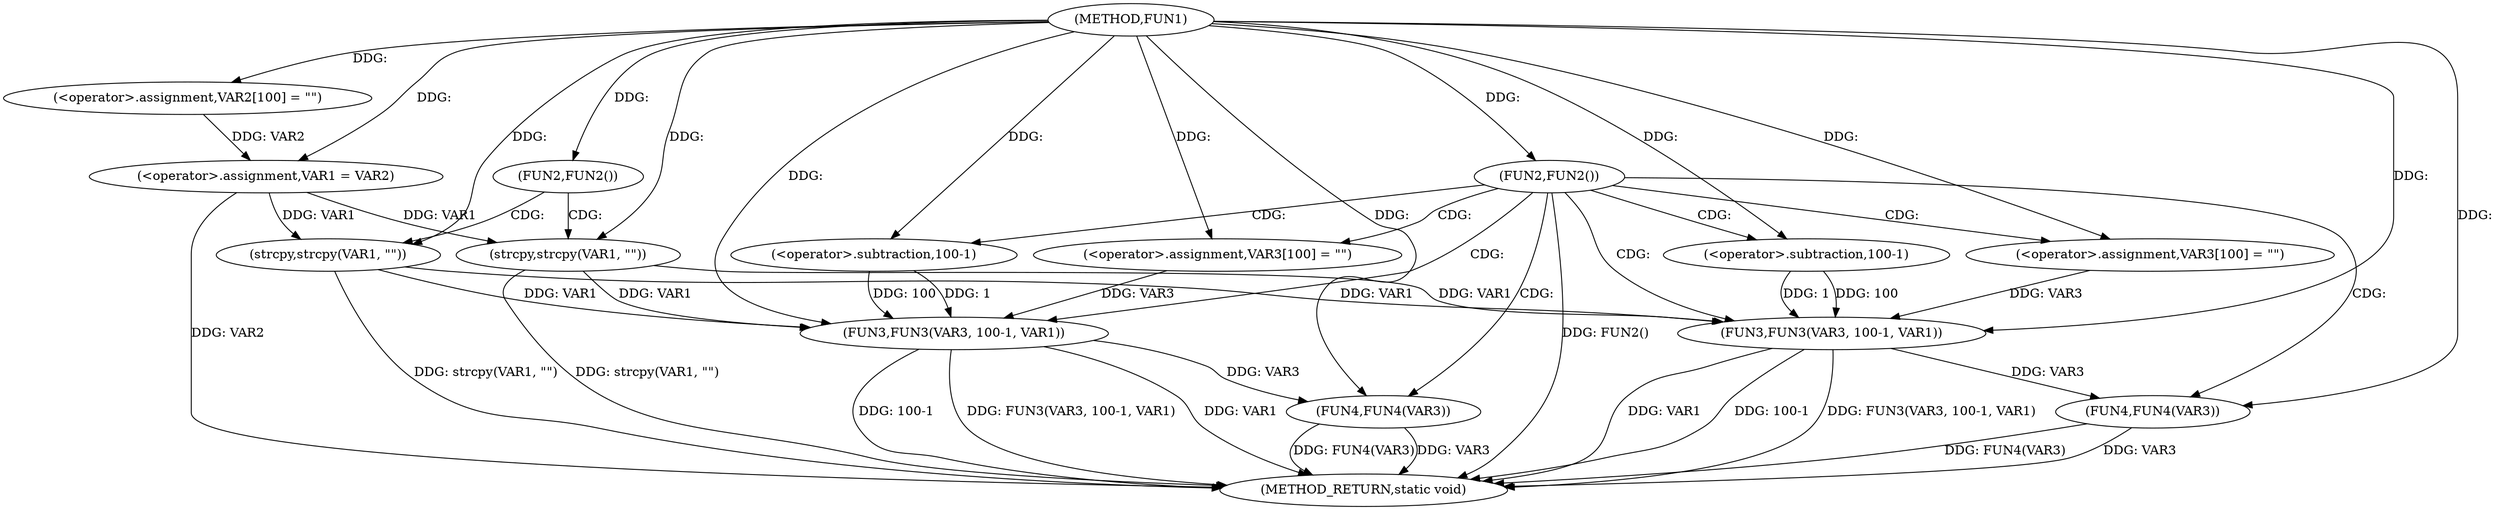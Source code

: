 digraph FUN1 {  
"1000100" [label = "(METHOD,FUN1)" ]
"1000152" [label = "(METHOD_RETURN,static void)" ]
"1000104" [label = "(<operator>.assignment,VAR2[100] = \"\")" ]
"1000107" [label = "(<operator>.assignment,VAR1 = VAR2)" ]
"1000111" [label = "(FUN2,FUN2())" ]
"1000113" [label = "(strcpy,strcpy(VAR1, \"\"))" ]
"1000118" [label = "(strcpy,strcpy(VAR1, \"\"))" ]
"1000122" [label = "(FUN2,FUN2())" ]
"1000126" [label = "(<operator>.assignment,VAR3[100] = \"\")" ]
"1000129" [label = "(FUN3,FUN3(VAR3, 100-1, VAR1))" ]
"1000131" [label = "(<operator>.subtraction,100-1)" ]
"1000135" [label = "(FUN4,FUN4(VAR3))" ]
"1000141" [label = "(<operator>.assignment,VAR3[100] = \"\")" ]
"1000144" [label = "(FUN3,FUN3(VAR3, 100-1, VAR1))" ]
"1000146" [label = "(<operator>.subtraction,100-1)" ]
"1000150" [label = "(FUN4,FUN4(VAR3))" ]
  "1000144" -> "1000152"  [ label = "DDG: VAR1"] 
  "1000118" -> "1000152"  [ label = "DDG: strcpy(VAR1, \"\")"] 
  "1000150" -> "1000152"  [ label = "DDG: FUN4(VAR3)"] 
  "1000144" -> "1000152"  [ label = "DDG: 100-1"] 
  "1000107" -> "1000152"  [ label = "DDG: VAR2"] 
  "1000129" -> "1000152"  [ label = "DDG: 100-1"] 
  "1000150" -> "1000152"  [ label = "DDG: VAR3"] 
  "1000129" -> "1000152"  [ label = "DDG: FUN3(VAR3, 100-1, VAR1)"] 
  "1000144" -> "1000152"  [ label = "DDG: FUN3(VAR3, 100-1, VAR1)"] 
  "1000129" -> "1000152"  [ label = "DDG: VAR1"] 
  "1000135" -> "1000152"  [ label = "DDG: FUN4(VAR3)"] 
  "1000113" -> "1000152"  [ label = "DDG: strcpy(VAR1, \"\")"] 
  "1000135" -> "1000152"  [ label = "DDG: VAR3"] 
  "1000122" -> "1000152"  [ label = "DDG: FUN2()"] 
  "1000100" -> "1000104"  [ label = "DDG: "] 
  "1000104" -> "1000107"  [ label = "DDG: VAR2"] 
  "1000100" -> "1000107"  [ label = "DDG: "] 
  "1000100" -> "1000111"  [ label = "DDG: "] 
  "1000107" -> "1000113"  [ label = "DDG: VAR1"] 
  "1000100" -> "1000113"  [ label = "DDG: "] 
  "1000107" -> "1000118"  [ label = "DDG: VAR1"] 
  "1000100" -> "1000118"  [ label = "DDG: "] 
  "1000100" -> "1000122"  [ label = "DDG: "] 
  "1000100" -> "1000126"  [ label = "DDG: "] 
  "1000126" -> "1000129"  [ label = "DDG: VAR3"] 
  "1000100" -> "1000129"  [ label = "DDG: "] 
  "1000131" -> "1000129"  [ label = "DDG: 100"] 
  "1000131" -> "1000129"  [ label = "DDG: 1"] 
  "1000100" -> "1000131"  [ label = "DDG: "] 
  "1000113" -> "1000129"  [ label = "DDG: VAR1"] 
  "1000118" -> "1000129"  [ label = "DDG: VAR1"] 
  "1000129" -> "1000135"  [ label = "DDG: VAR3"] 
  "1000100" -> "1000135"  [ label = "DDG: "] 
  "1000100" -> "1000141"  [ label = "DDG: "] 
  "1000141" -> "1000144"  [ label = "DDG: VAR3"] 
  "1000100" -> "1000144"  [ label = "DDG: "] 
  "1000146" -> "1000144"  [ label = "DDG: 100"] 
  "1000146" -> "1000144"  [ label = "DDG: 1"] 
  "1000100" -> "1000146"  [ label = "DDG: "] 
  "1000113" -> "1000144"  [ label = "DDG: VAR1"] 
  "1000118" -> "1000144"  [ label = "DDG: VAR1"] 
  "1000144" -> "1000150"  [ label = "DDG: VAR3"] 
  "1000100" -> "1000150"  [ label = "DDG: "] 
  "1000111" -> "1000113"  [ label = "CDG: "] 
  "1000111" -> "1000118"  [ label = "CDG: "] 
  "1000122" -> "1000131"  [ label = "CDG: "] 
  "1000122" -> "1000126"  [ label = "CDG: "] 
  "1000122" -> "1000141"  [ label = "CDG: "] 
  "1000122" -> "1000129"  [ label = "CDG: "] 
  "1000122" -> "1000150"  [ label = "CDG: "] 
  "1000122" -> "1000135"  [ label = "CDG: "] 
  "1000122" -> "1000146"  [ label = "CDG: "] 
  "1000122" -> "1000144"  [ label = "CDG: "] 
}
